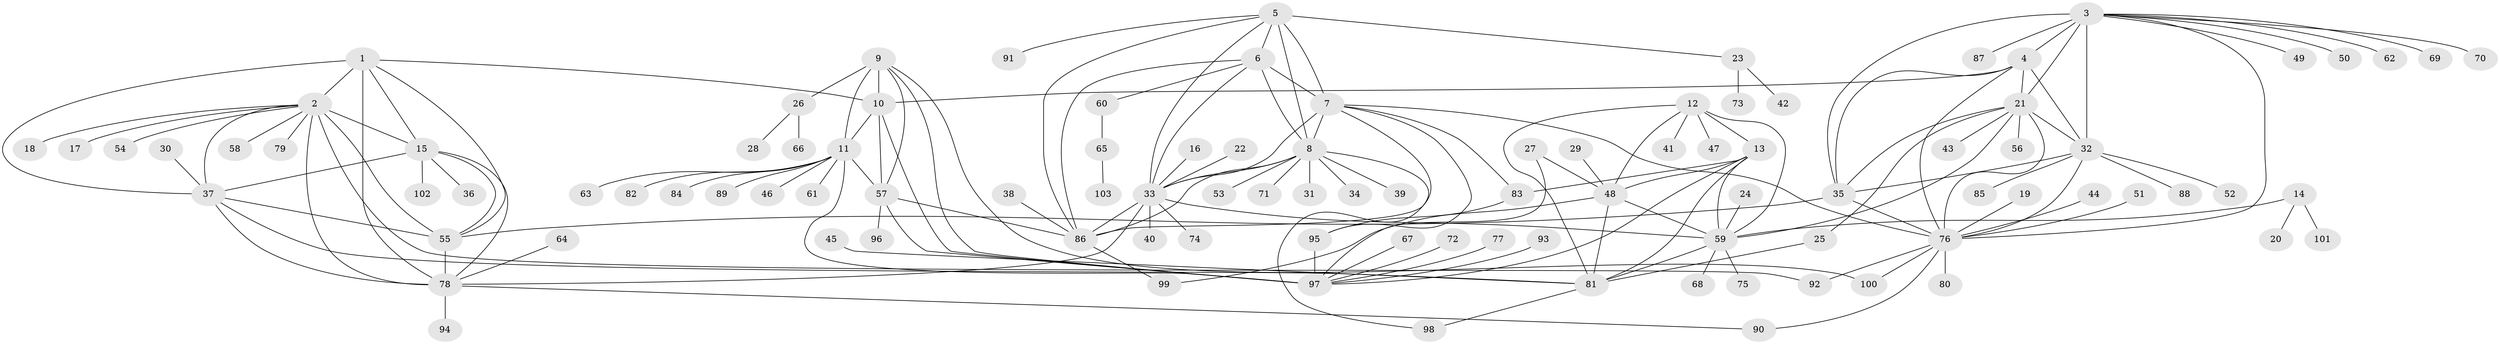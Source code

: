 // original degree distribution, {11: 0.02054794520547945, 9: 0.0684931506849315, 7: 0.06164383561643835, 8: 0.03424657534246575, 10: 0.0273972602739726, 15: 0.00684931506849315, 13: 0.0136986301369863, 14: 0.00684931506849315, 2: 0.19863013698630136, 3: 0.0273972602739726, 1: 0.5273972602739726, 4: 0.00684931506849315}
// Generated by graph-tools (version 1.1) at 2025/37/03/04/25 23:37:33]
// undirected, 103 vertices, 160 edges
graph export_dot {
  node [color=gray90,style=filled];
  1;
  2;
  3;
  4;
  5;
  6;
  7;
  8;
  9;
  10;
  11;
  12;
  13;
  14;
  15;
  16;
  17;
  18;
  19;
  20;
  21;
  22;
  23;
  24;
  25;
  26;
  27;
  28;
  29;
  30;
  31;
  32;
  33;
  34;
  35;
  36;
  37;
  38;
  39;
  40;
  41;
  42;
  43;
  44;
  45;
  46;
  47;
  48;
  49;
  50;
  51;
  52;
  53;
  54;
  55;
  56;
  57;
  58;
  59;
  60;
  61;
  62;
  63;
  64;
  65;
  66;
  67;
  68;
  69;
  70;
  71;
  72;
  73;
  74;
  75;
  76;
  77;
  78;
  79;
  80;
  81;
  82;
  83;
  84;
  85;
  86;
  87;
  88;
  89;
  90;
  91;
  92;
  93;
  94;
  95;
  96;
  97;
  98;
  99;
  100;
  101;
  102;
  103;
  1 -- 2 [weight=2.0];
  1 -- 10 [weight=1.0];
  1 -- 15 [weight=1.0];
  1 -- 37 [weight=1.0];
  1 -- 55 [weight=1.0];
  1 -- 78 [weight=1.0];
  2 -- 15 [weight=2.0];
  2 -- 17 [weight=1.0];
  2 -- 18 [weight=1.0];
  2 -- 37 [weight=2.0];
  2 -- 54 [weight=1.0];
  2 -- 55 [weight=2.0];
  2 -- 58 [weight=1.0];
  2 -- 78 [weight=2.0];
  2 -- 79 [weight=1.0];
  2 -- 92 [weight=1.0];
  3 -- 4 [weight=2.0];
  3 -- 21 [weight=2.0];
  3 -- 32 [weight=2.0];
  3 -- 35 [weight=2.0];
  3 -- 49 [weight=1.0];
  3 -- 50 [weight=1.0];
  3 -- 62 [weight=1.0];
  3 -- 69 [weight=1.0];
  3 -- 70 [weight=1.0];
  3 -- 76 [weight=2.0];
  3 -- 87 [weight=1.0];
  4 -- 10 [weight=1.0];
  4 -- 21 [weight=1.0];
  4 -- 32 [weight=1.0];
  4 -- 35 [weight=1.0];
  4 -- 76 [weight=1.0];
  5 -- 6 [weight=1.0];
  5 -- 7 [weight=1.0];
  5 -- 8 [weight=2.0];
  5 -- 23 [weight=1.0];
  5 -- 33 [weight=1.0];
  5 -- 86 [weight=1.0];
  5 -- 91 [weight=1.0];
  6 -- 7 [weight=1.0];
  6 -- 8 [weight=2.0];
  6 -- 33 [weight=1.0];
  6 -- 60 [weight=1.0];
  6 -- 86 [weight=1.0];
  7 -- 8 [weight=2.0];
  7 -- 33 [weight=1.0];
  7 -- 76 [weight=1.0];
  7 -- 83 [weight=1.0];
  7 -- 86 [weight=1.0];
  7 -- 95 [weight=1.0];
  8 -- 31 [weight=1.0];
  8 -- 33 [weight=2.0];
  8 -- 34 [weight=1.0];
  8 -- 39 [weight=1.0];
  8 -- 53 [weight=1.0];
  8 -- 71 [weight=1.0];
  8 -- 86 [weight=2.0];
  8 -- 98 [weight=1.0];
  9 -- 10 [weight=2.0];
  9 -- 11 [weight=2.0];
  9 -- 26 [weight=1.0];
  9 -- 57 [weight=1.0];
  9 -- 97 [weight=1.0];
  9 -- 100 [weight=1.0];
  10 -- 11 [weight=4.0];
  10 -- 57 [weight=2.0];
  10 -- 97 [weight=2.0];
  11 -- 46 [weight=1.0];
  11 -- 57 [weight=2.0];
  11 -- 61 [weight=1.0];
  11 -- 63 [weight=1.0];
  11 -- 82 [weight=1.0];
  11 -- 84 [weight=1.0];
  11 -- 89 [weight=1.0];
  11 -- 97 [weight=2.0];
  12 -- 13 [weight=4.0];
  12 -- 41 [weight=1.0];
  12 -- 47 [weight=1.0];
  12 -- 48 [weight=2.0];
  12 -- 59 [weight=2.0];
  12 -- 81 [weight=2.0];
  13 -- 48 [weight=2.0];
  13 -- 59 [weight=2.0];
  13 -- 81 [weight=2.0];
  13 -- 83 [weight=1.0];
  13 -- 97 [weight=1.0];
  14 -- 20 [weight=1.0];
  14 -- 59 [weight=1.0];
  14 -- 101 [weight=1.0];
  15 -- 36 [weight=1.0];
  15 -- 37 [weight=1.0];
  15 -- 55 [weight=1.0];
  15 -- 78 [weight=1.0];
  15 -- 102 [weight=1.0];
  16 -- 33 [weight=1.0];
  19 -- 76 [weight=1.0];
  21 -- 25 [weight=1.0];
  21 -- 32 [weight=1.0];
  21 -- 35 [weight=1.0];
  21 -- 43 [weight=1.0];
  21 -- 56 [weight=1.0];
  21 -- 59 [weight=1.0];
  21 -- 76 [weight=1.0];
  22 -- 33 [weight=1.0];
  23 -- 42 [weight=1.0];
  23 -- 73 [weight=1.0];
  24 -- 59 [weight=1.0];
  25 -- 81 [weight=1.0];
  26 -- 28 [weight=1.0];
  26 -- 66 [weight=1.0];
  27 -- 48 [weight=1.0];
  27 -- 97 [weight=1.0];
  29 -- 48 [weight=1.0];
  30 -- 37 [weight=1.0];
  32 -- 35 [weight=1.0];
  32 -- 52 [weight=1.0];
  32 -- 76 [weight=1.0];
  32 -- 85 [weight=1.0];
  32 -- 88 [weight=1.0];
  33 -- 40 [weight=1.0];
  33 -- 59 [weight=1.0];
  33 -- 74 [weight=1.0];
  33 -- 78 [weight=1.0];
  33 -- 86 [weight=1.0];
  35 -- 55 [weight=1.0];
  35 -- 76 [weight=1.0];
  37 -- 55 [weight=1.0];
  37 -- 78 [weight=1.0];
  37 -- 81 [weight=1.0];
  38 -- 86 [weight=1.0];
  44 -- 76 [weight=1.0];
  45 -- 81 [weight=1.0];
  48 -- 59 [weight=1.0];
  48 -- 81 [weight=1.0];
  48 -- 99 [weight=1.0];
  51 -- 76 [weight=1.0];
  55 -- 78 [weight=1.0];
  57 -- 86 [weight=1.0];
  57 -- 96 [weight=1.0];
  57 -- 97 [weight=1.0];
  59 -- 68 [weight=1.0];
  59 -- 75 [weight=1.0];
  59 -- 81 [weight=1.0];
  60 -- 65 [weight=1.0];
  64 -- 78 [weight=1.0];
  65 -- 103 [weight=1.0];
  67 -- 97 [weight=1.0];
  72 -- 97 [weight=1.0];
  76 -- 80 [weight=1.0];
  76 -- 90 [weight=1.0];
  76 -- 92 [weight=1.0];
  76 -- 100 [weight=1.0];
  77 -- 97 [weight=1.0];
  78 -- 90 [weight=1.0];
  78 -- 94 [weight=1.0];
  81 -- 98 [weight=1.0];
  83 -- 95 [weight=1.0];
  86 -- 99 [weight=1.0];
  93 -- 97 [weight=1.0];
  95 -- 97 [weight=1.0];
}
